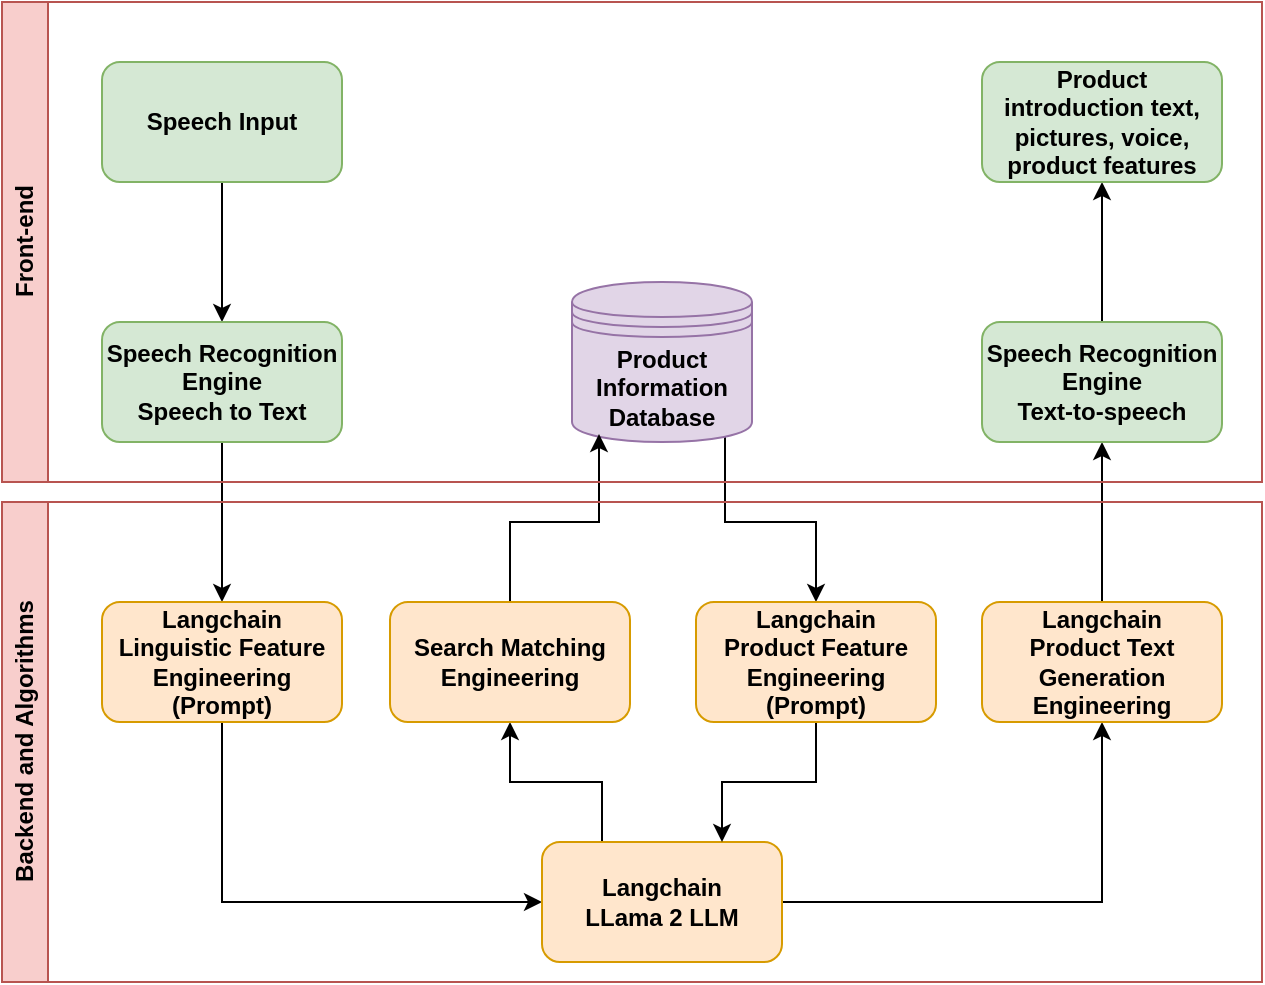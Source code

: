 <mxfile version="23.1.5" type="device">
  <diagram name="第 1 页" id="-PWBbvEQKRFpdX3cdJ4J">
    <mxGraphModel dx="1434" dy="836" grid="1" gridSize="10" guides="1" tooltips="1" connect="1" arrows="1" fold="1" page="1" pageScale="1" pageWidth="827" pageHeight="1169" math="0" shadow="0">
      <root>
        <mxCell id="0" />
        <mxCell id="1" parent="0" />
        <mxCell id="OTL51iOK556OMJYErmxO-3" value="" style="edgeStyle=orthogonalEdgeStyle;rounded=0;orthogonalLoop=1;jettySize=auto;html=1;" parent="1" source="OTL51iOK556OMJYErmxO-1" target="OTL51iOK556OMJYErmxO-2" edge="1">
          <mxGeometry relative="1" as="geometry" />
        </mxCell>
        <mxCell id="OTL51iOK556OMJYErmxO-1" value="&lt;b&gt;Speech Input&lt;/b&gt;" style="rounded=1;whiteSpace=wrap;html=1;fillColor=#d5e8d4;strokeColor=#82b366;" parent="1" vertex="1">
          <mxGeometry x="150" y="280" width="120" height="60" as="geometry" />
        </mxCell>
        <mxCell id="OTL51iOK556OMJYErmxO-5" value="" style="edgeStyle=orthogonalEdgeStyle;rounded=0;orthogonalLoop=1;jettySize=auto;html=1;" parent="1" source="OTL51iOK556OMJYErmxO-2" target="OTL51iOK556OMJYErmxO-4" edge="1">
          <mxGeometry relative="1" as="geometry" />
        </mxCell>
        <mxCell id="OTL51iOK556OMJYErmxO-2" value="&lt;div&gt;&lt;b&gt;Speech Recognition Engine&lt;/b&gt;&lt;/div&gt;&lt;div&gt;&lt;b&gt;Speech to Text&lt;/b&gt;&lt;/div&gt;" style="rounded=1;whiteSpace=wrap;html=1;fillColor=#d5e8d4;strokeColor=#82b366;" parent="1" vertex="1">
          <mxGeometry x="150" y="410" width="120" height="60" as="geometry" />
        </mxCell>
        <mxCell id="OTL51iOK556OMJYErmxO-8" value="" style="edgeStyle=orthogonalEdgeStyle;rounded=0;orthogonalLoop=1;jettySize=auto;html=1;entryX=0;entryY=0.5;entryDx=0;entryDy=0;exitX=0.5;exitY=1;exitDx=0;exitDy=0;" parent="1" source="OTL51iOK556OMJYErmxO-4" target="OTL51iOK556OMJYErmxO-7" edge="1">
          <mxGeometry relative="1" as="geometry" />
        </mxCell>
        <mxCell id="OTL51iOK556OMJYErmxO-4" value="&lt;b&gt;Langchain&lt;br&gt;Linguistic Feature Engineering&lt;br&gt;(Prompt)&lt;/b&gt;" style="whiteSpace=wrap;html=1;rounded=1;fillColor=#ffe6cc;strokeColor=#d79b00;" parent="1" vertex="1">
          <mxGeometry x="150" y="550" width="120" height="60" as="geometry" />
        </mxCell>
        <mxCell id="OTL51iOK556OMJYErmxO-35" style="edgeStyle=orthogonalEdgeStyle;rounded=0;orthogonalLoop=1;jettySize=auto;html=1;exitX=0.85;exitY=0.95;exitDx=0;exitDy=0;exitPerimeter=0;" parent="1" source="OTL51iOK556OMJYErmxO-6" target="OTL51iOK556OMJYErmxO-27" edge="1">
          <mxGeometry relative="1" as="geometry" />
        </mxCell>
        <mxCell id="OTL51iOK556OMJYErmxO-6" value="&lt;b&gt;Product Information Database&lt;/b&gt;" style="shape=datastore;whiteSpace=wrap;html=1;fillColor=#e1d5e7;strokeColor=#9673a6;" parent="1" vertex="1">
          <mxGeometry x="385" y="390" width="90" height="80" as="geometry" />
        </mxCell>
        <mxCell id="OTL51iOK556OMJYErmxO-21" style="edgeStyle=orthogonalEdgeStyle;rounded=0;orthogonalLoop=1;jettySize=auto;html=1;entryX=0.5;entryY=1;entryDx=0;entryDy=0;" parent="1" source="OTL51iOK556OMJYErmxO-7" target="OTL51iOK556OMJYErmxO-9" edge="1">
          <mxGeometry relative="1" as="geometry" />
        </mxCell>
        <mxCell id="OTL51iOK556OMJYErmxO-33" style="edgeStyle=orthogonalEdgeStyle;rounded=0;orthogonalLoop=1;jettySize=auto;html=1;entryX=0.5;entryY=1;entryDx=0;entryDy=0;exitX=0.25;exitY=0;exitDx=0;exitDy=0;" parent="1" source="OTL51iOK556OMJYErmxO-7" target="OTL51iOK556OMJYErmxO-15" edge="1">
          <mxGeometry relative="1" as="geometry" />
        </mxCell>
        <mxCell id="OTL51iOK556OMJYErmxO-7" value="&lt;b&gt;Langchain &lt;br&gt;LLama 2&amp;nbsp;LLM&lt;/b&gt;" style="whiteSpace=wrap;html=1;rounded=1;fillColor=#ffe6cc;strokeColor=#d79b00;" parent="1" vertex="1">
          <mxGeometry x="370" y="670" width="120" height="60" as="geometry" />
        </mxCell>
        <mxCell id="OTL51iOK556OMJYErmxO-24" value="" style="edgeStyle=orthogonalEdgeStyle;rounded=0;orthogonalLoop=1;jettySize=auto;html=1;" parent="1" source="OTL51iOK556OMJYErmxO-9" target="OTL51iOK556OMJYErmxO-23" edge="1">
          <mxGeometry relative="1" as="geometry" />
        </mxCell>
        <mxCell id="OTL51iOK556OMJYErmxO-9" value="&lt;b&gt;Langchain&lt;br&gt;Product Text Generation Engineering&lt;/b&gt;" style="whiteSpace=wrap;html=1;rounded=1;fillColor=#ffe6cc;strokeColor=#d79b00;" parent="1" vertex="1">
          <mxGeometry x="590" y="550" width="120" height="60" as="geometry" />
        </mxCell>
        <mxCell id="OTL51iOK556OMJYErmxO-34" style="edgeStyle=orthogonalEdgeStyle;rounded=0;orthogonalLoop=1;jettySize=auto;html=1;entryX=0.15;entryY=0.95;entryDx=0;entryDy=0;entryPerimeter=0;" parent="1" source="OTL51iOK556OMJYErmxO-15" target="OTL51iOK556OMJYErmxO-6" edge="1">
          <mxGeometry relative="1" as="geometry" />
        </mxCell>
        <mxCell id="OTL51iOK556OMJYErmxO-15" value="&lt;b&gt;Search Matching Engineering&lt;/b&gt;" style="whiteSpace=wrap;html=1;rounded=1;fillColor=#ffe6cc;strokeColor=#d79b00;" parent="1" vertex="1">
          <mxGeometry x="294" y="550" width="120" height="60" as="geometry" />
        </mxCell>
        <mxCell id="OTL51iOK556OMJYErmxO-26" value="" style="edgeStyle=orthogonalEdgeStyle;rounded=0;orthogonalLoop=1;jettySize=auto;html=1;" parent="1" source="OTL51iOK556OMJYErmxO-23" target="OTL51iOK556OMJYErmxO-25" edge="1">
          <mxGeometry relative="1" as="geometry" />
        </mxCell>
        <mxCell id="OTL51iOK556OMJYErmxO-23" value="&lt;div&gt;&lt;b&gt;Speech Recognition Engine&lt;/b&gt;&lt;/div&gt;&lt;div&gt;&lt;b&gt;Text-to-speech&lt;/b&gt;&lt;/div&gt;" style="whiteSpace=wrap;html=1;rounded=1;fillColor=#d5e8d4;strokeColor=#82b366;" parent="1" vertex="1">
          <mxGeometry x="590" y="410" width="120" height="60" as="geometry" />
        </mxCell>
        <mxCell id="OTL51iOK556OMJYErmxO-25" value="&lt;b&gt;Product introduction text, pictures, voice, product features&lt;/b&gt;" style="whiteSpace=wrap;html=1;rounded=1;fillColor=#d5e8d4;strokeColor=#82b366;" parent="1" vertex="1">
          <mxGeometry x="590" y="280" width="120" height="60" as="geometry" />
        </mxCell>
        <mxCell id="OTL51iOK556OMJYErmxO-36" style="edgeStyle=orthogonalEdgeStyle;rounded=0;orthogonalLoop=1;jettySize=auto;html=1;entryX=0.75;entryY=0;entryDx=0;entryDy=0;" parent="1" source="OTL51iOK556OMJYErmxO-27" target="OTL51iOK556OMJYErmxO-7" edge="1">
          <mxGeometry relative="1" as="geometry" />
        </mxCell>
        <mxCell id="OTL51iOK556OMJYErmxO-27" value="&lt;b&gt;Langchain&lt;br&gt;Product Feature Engineering&lt;br&gt;(Prompt)&lt;/b&gt;" style="whiteSpace=wrap;html=1;fillColor=#ffe6cc;strokeColor=#d79b00;rounded=1;" parent="1" vertex="1">
          <mxGeometry x="447" y="550" width="120" height="60" as="geometry" />
        </mxCell>
        <mxCell id="OTL51iOK556OMJYErmxO-38" value="Backend and Algorithms" style="swimlane;horizontal=0;whiteSpace=wrap;html=1;fillColor=#f8cecc;strokeColor=#b85450;" parent="1" vertex="1">
          <mxGeometry x="100" y="500" width="630" height="240" as="geometry" />
        </mxCell>
        <mxCell id="OTL51iOK556OMJYErmxO-39" value="Front-end" style="swimlane;horizontal=0;whiteSpace=wrap;html=1;fillColor=#f8cecc;strokeColor=#b85450;" parent="1" vertex="1">
          <mxGeometry x="100" y="250" width="630" height="240" as="geometry" />
        </mxCell>
      </root>
    </mxGraphModel>
  </diagram>
</mxfile>
